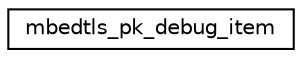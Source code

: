 digraph "Graphical Class Hierarchy"
{
 // LATEX_PDF_SIZE
  edge [fontname="Helvetica",fontsize="10",labelfontname="Helvetica",labelfontsize="10"];
  node [fontname="Helvetica",fontsize="10",shape=record];
  rankdir="LR";
  Node0 [label="mbedtls_pk_debug_item",height=0.2,width=0.4,color="black", fillcolor="white", style="filled",URL="$df/da6/structmbedtls__pk__debug__item.html",tooltip="Item to send to the debug module."];
}
